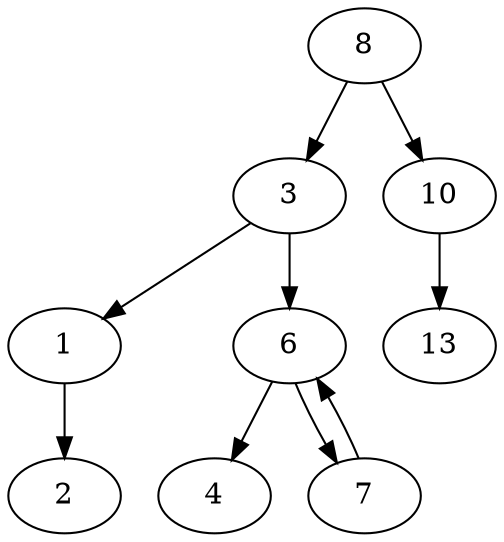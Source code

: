 digraph {
8;
8 -> 3;
3;
3 -> 1;
1;
1 -> 2;
2;
3 -> 6;
6;
6 -> 4;
4;
6 -> 7;
7;
7 -> 6;
6;
8 -> 10;
10;
10 -> 13;
13;
}
